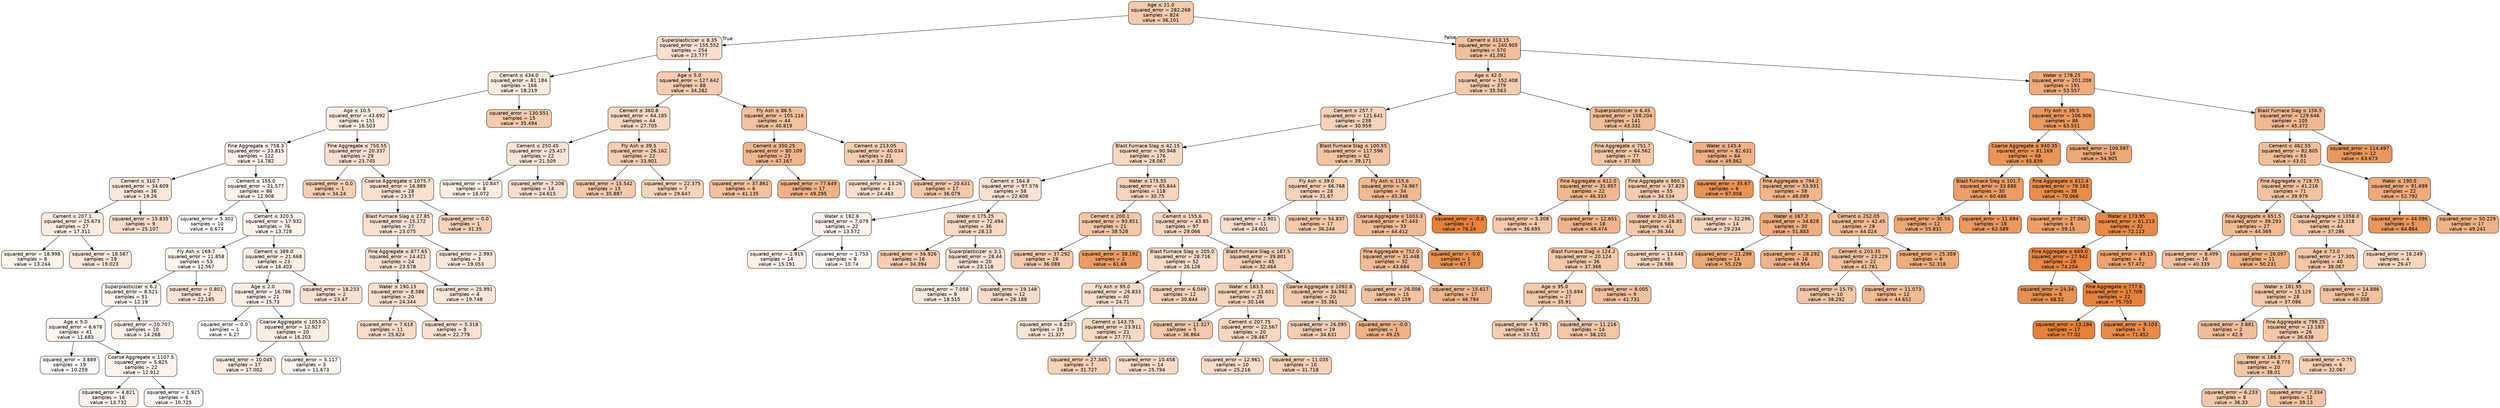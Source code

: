 digraph Tree {
node [shape=box, style="filled, rounded", color="black", fontname="helvetica"] ;
edge [fontname="helvetica"] ;
0 [label=<Age &le; 21.0<br/>squared_error = 282.268<br/>samples = 824<br/>value = 36.101>, fillcolor="#f4caac"] ;
1 [label=<Superplasticizer &le; 8.35<br/>squared_error = 155.552<br/>samples = 254<br/>value = 23.777>, fillcolor="#f9e0ce"] ;
0 -> 1 [labeldistance=2.5, labelangle=45, headlabel="True"] ;
2 [label=<Cement &le; 434.0<br/>squared_error = 81.184<br/>samples = 166<br/>value = 18.219>, fillcolor="#fbeade"] ;
1 -> 2 ;
3 [label=<Age &le; 10.5<br/>squared_error = 43.692<br/>samples = 151<br/>value = 16.503>, fillcolor="#fbede2"] ;
2 -> 3 ;
4 [label=<Fine Aggregate &le; 758.3<br/>squared_error = 33.815<br/>samples = 122<br/>value = 14.782>, fillcolor="#fcf0e7"] ;
3 -> 4 ;
5 [label=<Cement &le; 310.7<br/>squared_error = 34.609<br/>samples = 36<br/>value = 19.26>, fillcolor="#fae8db"] ;
4 -> 5 ;
6 [label=<Cement &le; 207.1<br/>squared_error = 25.673<br/>samples = 27<br/>value = 17.311>, fillcolor="#fbebe0"] ;
5 -> 6 ;
7 [label=<squared_error = 18.998<br/>samples = 8<br/>value = 13.244>, fillcolor="#fcf3eb"] ;
6 -> 7 ;
8 [label=<squared_error = 18.587<br/>samples = 19<br/>value = 19.023>, fillcolor="#fae8db"] ;
6 -> 8 ;
9 [label=<squared_error = 15.835<br/>samples = 9<br/>value = 25.107>, fillcolor="#f8ddca"] ;
5 -> 9 ;
10 [label=<Cement &le; 155.0<br/>squared_error = 21.577<br/>samples = 86<br/>value = 12.908>, fillcolor="#fdf3ec"] ;
4 -> 10 ;
11 [label=<squared_error = 5.302<br/>samples = 10<br/>value = 6.674>, fillcolor="#fffefe"] ;
10 -> 11 ;
12 [label=<Cement &le; 320.5<br/>squared_error = 17.932<br/>samples = 76<br/>value = 13.728>, fillcolor="#fcf2ea"] ;
10 -> 12 ;
13 [label=<Fly Ash &le; 169.7<br/>squared_error = 11.858<br/>samples = 53<br/>value = 12.567>, fillcolor="#fdf4ed"] ;
12 -> 13 ;
14 [label=<Superplasticizer &le; 6.2<br/>squared_error = 8.521<br/>samples = 51<br/>value = 12.19>, fillcolor="#fdf4ee"] ;
13 -> 14 ;
15 [label=<Age &le; 5.0<br/>squared_error = 6.678<br/>samples = 41<br/>value = 11.683>, fillcolor="#fdf5f0"] ;
14 -> 15 ;
16 [label=<squared_error = 3.889<br/>samples = 19<br/>value = 10.259>, fillcolor="#fef8f4"] ;
15 -> 16 ;
17 [label=<Coarse Aggregate &le; 1107.5<br/>squared_error = 5.825<br/>samples = 22<br/>value = 12.912>, fillcolor="#fdf3ec"] ;
15 -> 17 ;
18 [label=<squared_error = 4.821<br/>samples = 16<br/>value = 13.732>, fillcolor="#fcf2ea"] ;
17 -> 18 ;
19 [label=<squared_error = 1.925<br/>samples = 6<br/>value = 10.725>, fillcolor="#fdf7f3"] ;
17 -> 19 ;
20 [label=<squared_error = 10.707<br/>samples = 10<br/>value = 14.268>, fillcolor="#fcf1e9"] ;
14 -> 20 ;
21 [label=<squared_error = 0.801<br/>samples = 2<br/>value = 22.185>, fillcolor="#f9e3d2"] ;
13 -> 21 ;
22 [label=<Cement &le; 389.0<br/>squared_error = 21.668<br/>samples = 23<br/>value = 16.403>, fillcolor="#fbede3"] ;
12 -> 22 ;
23 [label=<Age &le; 2.0<br/>squared_error = 16.786<br/>samples = 21<br/>value = 15.73>, fillcolor="#fceee5"] ;
22 -> 23 ;
24 [label=<squared_error = 0.0<br/>samples = 1<br/>value = 6.27>, fillcolor="#ffffff"] ;
23 -> 24 ;
25 [label=<Coarse Aggregate &le; 1053.0<br/>squared_error = 12.927<br/>samples = 20<br/>value = 16.203>, fillcolor="#fbede3"] ;
23 -> 25 ;
26 [label=<squared_error = 10.045<br/>samples = 17<br/>value = 17.002>, fillcolor="#fbece1"] ;
25 -> 26 ;
27 [label=<squared_error = 5.117<br/>samples = 3<br/>value = 11.673>, fillcolor="#fdf5f0"] ;
25 -> 27 ;
28 [label=<squared_error = 18.233<br/>samples = 2<br/>value = 23.47>, fillcolor="#f9e0cf"] ;
22 -> 28 ;
29 [label=<Fine Aggregate &le; 750.55<br/>squared_error = 20.337<br/>samples = 29<br/>value = 23.745>, fillcolor="#f9e0ce"] ;
3 -> 29 ;
30 [label=<squared_error = 0.0<br/>samples = 1<br/>value = 34.24>, fillcolor="#f5cdb1"] ;
29 -> 30 ;
31 [label=<Coarse Aggregate &le; 1075.7<br/>squared_error = 16.989<br/>samples = 28<br/>value = 23.37>, fillcolor="#f9e1cf"] ;
29 -> 31 ;
32 [label=<Blast Furnace Slag &le; 27.85<br/>squared_error = 15.172<br/>samples = 27<br/>value = 23.075>, fillcolor="#f9e1d0"] ;
31 -> 32 ;
33 [label=<Fine Aggregate &le; 877.65<br/>squared_error = 14.421<br/>samples = 24<br/>value = 23.578>, fillcolor="#f9e0cf"] ;
32 -> 33 ;
34 [label=<Water &le; 190.15<br/>squared_error = 8.586<br/>samples = 20<br/>value = 24.344>, fillcolor="#f8dfcc"] ;
33 -> 34 ;
35 [label=<squared_error = 7.618<br/>samples = 11<br/>value = 25.624>, fillcolor="#f8ddc9"] ;
34 -> 35 ;
36 [label=<squared_error = 5.318<br/>samples = 9<br/>value = 22.779>, fillcolor="#f9e2d1"] ;
34 -> 36 ;
37 [label=<squared_error = 25.991<br/>samples = 4<br/>value = 19.748>, fillcolor="#fae7d9"] ;
33 -> 37 ;
38 [label=<squared_error = 2.993<br/>samples = 3<br/>value = 19.053>, fillcolor="#fae8db"] ;
32 -> 38 ;
39 [label=<squared_error = 0.0<br/>samples = 1<br/>value = 31.35>, fillcolor="#f6d2b9"] ;
31 -> 39 ;
40 [label=<squared_error = 130.551<br/>samples = 15<br/>value = 35.494>, fillcolor="#f4cbad"] ;
2 -> 40 ;
41 [label=<Age &le; 5.0<br/>squared_error = 127.642<br/>samples = 88<br/>value = 34.262>, fillcolor="#f5cdb1"] ;
1 -> 41 ;
42 [label=<Cement &le; 360.8<br/>squared_error = 64.185<br/>samples = 44<br/>value = 27.705>, fillcolor="#f7d9c3"] ;
41 -> 42 ;
43 [label=<Cement &le; 250.45<br/>squared_error = 25.417<br/>samples = 22<br/>value = 21.509>, fillcolor="#f9e4d4"] ;
42 -> 43 ;
44 [label=<squared_error = 10.847<br/>samples = 8<br/>value = 16.072>, fillcolor="#fbeee4"] ;
43 -> 44 ;
45 [label=<squared_error = 7.206<br/>samples = 14<br/>value = 24.615>, fillcolor="#f8decc"] ;
43 -> 45 ;
46 [label=<Fly Ash &le; 39.5<br/>squared_error = 26.162<br/>samples = 22<br/>value = 33.901>, fillcolor="#f5ceb2"] ;
42 -> 46 ;
47 [label=<squared_error = 15.542<br/>samples = 15<br/>value = 35.887>, fillcolor="#f4caac"] ;
46 -> 47 ;
48 [label=<squared_error = 22.375<br/>samples = 7<br/>value = 29.647>, fillcolor="#f6d5be"] ;
46 -> 48 ;
49 [label=<Fly Ash &le; 86.5<br/>squared_error = 105.116<br/>samples = 44<br/>value = 40.819>, fillcolor="#f2c19e"] ;
41 -> 49 ;
50 [label=<Cement &le; 350.25<br/>squared_error = 80.109<br/>samples = 23<br/>value = 47.167>, fillcolor="#f0b68d"] ;
49 -> 50 ;
51 [label=<squared_error = 37.861<br/>samples = 6<br/>value = 41.135>, fillcolor="#f2c19d"] ;
50 -> 51 ;
52 [label=<squared_error = 77.649<br/>samples = 17<br/>value = 49.295>, fillcolor="#efb287"] ;
50 -> 52 ;
53 [label=<Cement &le; 213.05<br/>squared_error = 40.034<br/>samples = 21<br/>value = 33.866>, fillcolor="#f5ceb2"] ;
49 -> 53 ;
54 [label=<squared_error = 13.26<br/>samples = 4<br/>value = 24.463>, fillcolor="#f8dfcc"] ;
53 -> 54 ;
55 [label=<squared_error = 20.631<br/>samples = 17<br/>value = 36.079>, fillcolor="#f4caac"] ;
53 -> 55 ;
56 [label=<Cement &le; 313.15<br/>squared_error = 240.905<br/>samples = 570<br/>value = 41.592>, fillcolor="#f2c09c"] ;
0 -> 56 [labeldistance=2.5, labelangle=-45, headlabel="False"] ;
57 [label=<Age &le; 42.0<br/>squared_error = 152.408<br/>samples = 379<br/>value = 35.563>, fillcolor="#f4cbad"] ;
56 -> 57 ;
58 [label=<Cement &le; 257.7<br/>squared_error = 121.641<br/>samples = 238<br/>value = 30.959>, fillcolor="#f6d3ba"] ;
57 -> 58 ;
59 [label=<Blast Furnace Slag &le; 42.15<br/>squared_error = 90.948<br/>samples = 176<br/>value = 28.067>, fillcolor="#f7d8c2"] ;
58 -> 59 ;
60 [label=<Cement &le; 164.8<br/>squared_error = 97.576<br/>samples = 58<br/>value = 22.608>, fillcolor="#f9e2d1"] ;
59 -> 60 ;
61 [label=<Water &le; 182.8<br/>squared_error = 7.079<br/>samples = 22<br/>value = 13.572>, fillcolor="#fcf2eb"] ;
60 -> 61 ;
62 [label=<squared_error = 2.919<br/>samples = 14<br/>value = 15.191>, fillcolor="#fcefe6"] ;
61 -> 62 ;
63 [label=<squared_error = 1.753<br/>samples = 8<br/>value = 10.74>, fillcolor="#fdf7f2"] ;
61 -> 63 ;
64 [label=<Water &le; 175.25<br/>squared_error = 72.494<br/>samples = 36<br/>value = 28.13>, fillcolor="#f7d8c2"] ;
60 -> 64 ;
65 [label=<squared_error = 56.926<br/>samples = 16<br/>value = 34.394>, fillcolor="#f5cdb0"] ;
64 -> 65 ;
66 [label=<Superplasticizer &le; 3.1<br/>squared_error = 28.44<br/>samples = 20<br/>value = 23.118>, fillcolor="#f9e1d0"] ;
64 -> 66 ;
67 [label=<squared_error = 7.058<br/>samples = 8<br/>value = 18.515>, fillcolor="#fbe9dd"] ;
66 -> 67 ;
68 [label=<squared_error = 19.148<br/>samples = 12<br/>value = 26.188>, fillcolor="#f8dcc7"] ;
66 -> 68 ;
69 [label=<Water &le; 175.55<br/>squared_error = 65.844<br/>samples = 118<br/>value = 30.75>, fillcolor="#f6d3ba"] ;
59 -> 69 ;
70 [label=<Cement &le; 200.1<br/>squared_error = 93.851<br/>samples = 21<br/>value = 38.528>, fillcolor="#f3c6a5"] ;
69 -> 70 ;
71 [label=<squared_error = 37.292<br/>samples = 19<br/>value = 36.089>, fillcolor="#f4caac"] ;
70 -> 71 ;
72 [label=<squared_error = 38.192<br/>samples = 2<br/>value = 61.69>, fillcolor="#eb9c64"] ;
70 -> 72 ;
73 [label=<Cement &le; 155.6<br/>squared_error = 43.85<br/>samples = 97<br/>value = 29.066>, fillcolor="#f7d6bf"] ;
69 -> 73 ;
74 [label=<Blast Furnace Slag &le; 205.0<br/>squared_error = 28.716<br/>samples = 52<br/>value = 26.126>, fillcolor="#f8dcc7"] ;
73 -> 74 ;
75 [label=<Fly Ash &le; 95.0<br/>squared_error = 26.833<br/>samples = 40<br/>value = 24.71>, fillcolor="#f8decb"] ;
74 -> 75 ;
76 [label=<squared_error = 8.257<br/>samples = 19<br/>value = 21.327>, fillcolor="#f9e4d5"] ;
75 -> 76 ;
77 [label=<Cement &le; 143.75<br/>squared_error = 23.911<br/>samples = 21<br/>value = 27.771>, fillcolor="#f7d9c3"] ;
75 -> 77 ;
78 [label=<squared_error = 27.345<br/>samples = 7<br/>value = 31.727>, fillcolor="#f6d2b8"] ;
77 -> 78 ;
79 [label=<squared_error = 10.458<br/>samples = 14<br/>value = 25.794>, fillcolor="#f8dcc8"] ;
77 -> 79 ;
80 [label=<squared_error = 6.049<br/>samples = 12<br/>value = 30.844>, fillcolor="#f6d3ba"] ;
74 -> 80 ;
81 [label=<Blast Furnace Slag &le; 187.5<br/>squared_error = 39.801<br/>samples = 45<br/>value = 32.464>, fillcolor="#f5d0b6"] ;
73 -> 81 ;
82 [label=<Water &le; 183.5<br/>squared_error = 31.601<br/>samples = 25<br/>value = 30.146>, fillcolor="#f6d4bc"] ;
81 -> 82 ;
83 [label=<squared_error = 11.327<br/>samples = 5<br/>value = 36.864>, fillcolor="#f4c9a9"] ;
82 -> 83 ;
84 [label=<Cement &le; 207.75<br/>squared_error = 22.567<br/>samples = 20<br/>value = 28.467>, fillcolor="#f7d7c1"] ;
82 -> 84 ;
85 [label=<squared_error = 12.961<br/>samples = 10<br/>value = 25.216>, fillcolor="#f8ddca"] ;
84 -> 85 ;
86 [label=<squared_error = 11.035<br/>samples = 10<br/>value = 31.718>, fillcolor="#f6d2b8"] ;
84 -> 86 ;
87 [label=<Coarse Aggregate &le; 1092.8<br/>squared_error = 34.942<br/>samples = 20<br/>value = 35.361>, fillcolor="#f4cbae"] ;
81 -> 87 ;
88 [label=<squared_error = 26.095<br/>samples = 19<br/>value = 34.631>, fillcolor="#f5ccb0"] ;
87 -> 88 ;
89 [label=<squared_error = -0.0<br/>samples = 1<br/>value = 49.25>, fillcolor="#efb287"] ;
87 -> 89 ;
90 [label=<Blast Furnace Slag &le; 100.55<br/>squared_error = 117.596<br/>samples = 62<br/>value = 39.171>, fillcolor="#f3c4a3"] ;
58 -> 90 ;
91 [label=<Fly Ash &le; 39.0<br/>squared_error = 66.768<br/>samples = 28<br/>value = 31.67>, fillcolor="#f6d2b8"] ;
90 -> 91 ;
92 [label=<squared_error = 2.901<br/>samples = 11<br/>value = 24.601>, fillcolor="#f8decc"] ;
91 -> 92 ;
93 [label=<squared_error = 54.837<br/>samples = 17<br/>value = 36.244>, fillcolor="#f4caab"] ;
91 -> 93 ;
94 [label=<Fly Ash &le; 115.6<br/>squared_error = 74.967<br/>samples = 34<br/>value = 45.348>, fillcolor="#f1b992"] ;
90 -> 94 ;
95 [label=<Coarse Aggregate &le; 1003.3<br/>squared_error = 47.443<br/>samples = 33<br/>value = 44.412>, fillcolor="#f1bb94"] ;
94 -> 95 ;
96 [label=<Fine Aggregate &le; 752.0<br/>squared_error = 31.448<br/>samples = 32<br/>value = 43.684>, fillcolor="#f1bc96"] ;
95 -> 96 ;
97 [label=<squared_error = 26.008<br/>samples = 15<br/>value = 40.159>, fillcolor="#f3c3a0"] ;
96 -> 97 ;
98 [label=<squared_error = 15.617<br/>samples = 17<br/>value = 46.794>, fillcolor="#f0b78e"] ;
96 -> 98 ;
99 [label=<squared_error = -0.0<br/>samples = 1<br/>value = 67.7>, fillcolor="#e89253"] ;
95 -> 99 ;
100 [label=<squared_error = -0.0<br/>samples = 1<br/>value = 76.24>, fillcolor="#e5823b"] ;
94 -> 100 ;
101 [label=<Superplasticizer &le; 6.45<br/>squared_error = 108.204<br/>samples = 141<br/>value = 43.332>, fillcolor="#f1bd97"] ;
57 -> 101 ;
102 [label=<Fine Aggregate &le; 751.7<br/>squared_error = 64.562<br/>samples = 77<br/>value = 37.905>, fillcolor="#f3c7a6"] ;
101 -> 102 ;
103 [label=<Fine Aggregate &le; 612.0<br/>squared_error = 31.957<br/>samples = 22<br/>value = 46.333>, fillcolor="#f0b88f"] ;
102 -> 103 ;
104 [label=<squared_error = 5.308<br/>samples = 4<br/>value = 36.695>, fillcolor="#f4c9aa"] ;
103 -> 104 ;
105 [label=<squared_error = 12.651<br/>samples = 18<br/>value = 48.474>, fillcolor="#efb489"] ;
103 -> 105 ;
106 [label=<Fine Aggregate &le; 860.1<br/>squared_error = 37.829<br/>samples = 55<br/>value = 34.534>, fillcolor="#f5cdb0"] ;
102 -> 106 ;
107 [label=<Water &le; 200.45<br/>squared_error = 26.85<br/>samples = 41<br/>value = 36.344>, fillcolor="#f4c9ab"] ;
106 -> 107 ;
108 [label=<Blast Furnace Slag &le; 124.2<br/>squared_error = 20.124<br/>samples = 36<br/>value = 37.366>, fillcolor="#f4c8a8"] ;
107 -> 108 ;
109 [label=<Age &le; 95.0<br/>squared_error = 15.694<br/>samples = 27<br/>value = 35.91>, fillcolor="#f4caac"] ;
108 -> 109 ;
110 [label=<squared_error = 9.785<br/>samples = 13<br/>value = 33.552>, fillcolor="#f5ceb3"] ;
109 -> 110 ;
111 [label=<squared_error = 11.216<br/>samples = 14<br/>value = 38.101>, fillcolor="#f3c6a6"] ;
109 -> 111 ;
112 [label=<squared_error = 8.005<br/>samples = 9<br/>value = 41.731>, fillcolor="#f2c09c"] ;
108 -> 112 ;
113 [label=<squared_error = 13.648<br/>samples = 5<br/>value = 28.988>, fillcolor="#f7d7bf"] ;
107 -> 113 ;
114 [label=<squared_error = 32.296<br/>samples = 14<br/>value = 29.234>, fillcolor="#f7d6bf"] ;
106 -> 114 ;
115 [label=<Water &le; 145.4<br/>squared_error = 82.631<br/>samples = 64<br/>value = 49.862>, fillcolor="#efb185"] ;
101 -> 115 ;
116 [label=<squared_error = 35.67<br/>samples = 6<br/>value = 67.008>, fillcolor="#e99355"] ;
115 -> 116 ;
117 [label=<Fine Aggregate &le; 794.2<br/>squared_error = 53.931<br/>samples = 58<br/>value = 48.089>, fillcolor="#f0b58a"] ;
115 -> 117 ;
118 [label=<Water &le; 167.2<br/>squared_error = 34.828<br/>samples = 30<br/>value = 51.883>, fillcolor="#eeae7f"] ;
117 -> 118 ;
119 [label=<squared_error = 21.299<br/>samples = 14<br/>value = 55.229>, fillcolor="#eda876"] ;
118 -> 119 ;
120 [label=<squared_error = 28.292<br/>samples = 16<br/>value = 48.954>, fillcolor="#efb388"] ;
118 -> 120 ;
121 [label=<Cement &le; 252.05<br/>squared_error = 42.45<br/>samples = 28<br/>value = 44.024>, fillcolor="#f1bc95"] ;
117 -> 121 ;
122 [label=<Cement &le; 203.35<br/>squared_error = 23.229<br/>samples = 22<br/>value = 41.761>, fillcolor="#f2c09c"] ;
121 -> 122 ;
123 [label=<squared_error = 15.75<br/>samples = 10<br/>value = 38.292>, fillcolor="#f3c6a5"] ;
122 -> 123 ;
124 [label=<squared_error = 11.073<br/>samples = 12<br/>value = 44.652>, fillcolor="#f1bb94"] ;
122 -> 124 ;
125 [label=<squared_error = 25.359<br/>samples = 6<br/>value = 52.318>, fillcolor="#eead7e"] ;
121 -> 125 ;
126 [label=<Water &le; 178.25<br/>squared_error = 201.208<br/>samples = 191<br/>value = 53.557>, fillcolor="#eeab7b"] ;
56 -> 126 ;
127 [label=<Fly Ash &le; 39.5<br/>squared_error = 106.906<br/>samples = 86<br/>value = 63.551>, fillcolor="#ea995f"] ;
126 -> 127 ;
128 [label=<Coarse Aggregate &le; 940.35<br/>squared_error = 81.169<br/>samples = 68<br/>value = 65.839>, fillcolor="#e99558"] ;
127 -> 128 ;
129 [label=<Blast Furnace Slag &le; 101.7<br/>squared_error = 33.686<br/>samples = 30<br/>value = 60.486>, fillcolor="#eb9e67"] ;
128 -> 129 ;
130 [label=<squared_error = 30.56<br/>samples = 12<br/>value = 55.831>, fillcolor="#eda774"] ;
129 -> 130 ;
131 [label=<squared_error = 11.694<br/>samples = 18<br/>value = 63.589>, fillcolor="#ea995f"] ;
129 -> 131 ;
132 [label=<Fine Aggregate &le; 612.4<br/>squared_error = 78.163<br/>samples = 38<br/>value = 70.066>, fillcolor="#e88d4c"] ;
128 -> 132 ;
133 [label=<squared_error = 27.062<br/>samples = 6<br/>value = 59.15>, fillcolor="#eca16b"] ;
132 -> 133 ;
134 [label=<Water &le; 173.95<br/>squared_error = 61.213<br/>samples = 32<br/>value = 72.113>, fillcolor="#e78a47"] ;
132 -> 134 ;
135 [label=<Fine Aggregate &le; 669.0<br/>squared_error = 27.942<br/>samples = 28<br/>value = 74.204>, fillcolor="#e68641"] ;
134 -> 135 ;
136 [label=<squared_error = 24.34<br/>samples = 6<br/>value = 68.52>, fillcolor="#e89051"] ;
135 -> 136 ;
137 [label=<Fine Aggregate &le; 777.9<br/>squared_error = 17.709<br/>samples = 22<br/>value = 75.755>, fillcolor="#e5833d"] ;
135 -> 137 ;
138 [label=<squared_error = 13.194<br/>samples = 17<br/>value = 77.02>, fillcolor="#e58139"] ;
137 -> 138 ;
139 [label=<squared_error = 9.103<br/>samples = 5<br/>value = 71.452>, fillcolor="#e78b49"] ;
137 -> 139 ;
140 [label=<squared_error = 49.15<br/>samples = 4<br/>value = 57.472>, fillcolor="#eca470"] ;
134 -> 140 ;
141 [label=<squared_error = 109.597<br/>samples = 18<br/>value = 54.905>, fillcolor="#eda877"] ;
127 -> 141 ;
142 [label=<Blast Furnace Slag &le; 156.5<br/>squared_error = 129.646<br/>samples = 105<br/>value = 45.372>, fillcolor="#f1b992"] ;
126 -> 142 ;
143 [label=<Cement &le; 462.55<br/>squared_error = 82.805<br/>samples = 93<br/>value = 43.01>, fillcolor="#f1be98"] ;
142 -> 143 ;
144 [label=<Fine Aggregate &le; 719.75<br/>squared_error = 41.216<br/>samples = 71<br/>value = 39.979>, fillcolor="#f3c3a1"] ;
143 -> 144 ;
145 [label=<Fine Aggregate &le; 651.5<br/>squared_error = 39.293<br/>samples = 27<br/>value = 44.369>, fillcolor="#f1bb94"] ;
144 -> 145 ;
146 [label=<squared_error = 8.499<br/>samples = 16<br/>value = 40.339>, fillcolor="#f2c2a0"] ;
145 -> 146 ;
147 [label=<squared_error = 26.097<br/>samples = 11<br/>value = 50.231>, fillcolor="#efb184"] ;
145 -> 147 ;
148 [label=<Coarse Aggregate &le; 1058.0<br/>squared_error = 23.318<br/>samples = 44<br/>value = 37.286>, fillcolor="#f4c8a8"] ;
144 -> 148 ;
149 [label=<Age &le; 73.0<br/>squared_error = 17.305<br/>samples = 40<br/>value = 38.067>, fillcolor="#f3c6a6"] ;
148 -> 149 ;
150 [label=<Water &le; 181.95<br/>squared_error = 15.129<br/>samples = 28<br/>value = 37.086>, fillcolor="#f4c8a9"] ;
149 -> 150 ;
151 [label=<squared_error = 3.881<br/>samples = 2<br/>value = 42.9>, fillcolor="#f2be98"] ;
150 -> 151 ;
152 [label=<Fine Aggregate &le; 799.25<br/>squared_error = 13.193<br/>samples = 26<br/>value = 36.638>, fillcolor="#f4c9aa"] ;
150 -> 152 ;
153 [label=<Water &le; 186.5<br/>squared_error = 8.775<br/>samples = 20<br/>value = 38.01>, fillcolor="#f3c6a6"] ;
152 -> 153 ;
154 [label=<squared_error = 6.233<br/>samples = 8<br/>value = 36.33>, fillcolor="#f4c9ab"] ;
153 -> 154 ;
155 [label=<squared_error = 7.334<br/>samples = 12<br/>value = 39.13>, fillcolor="#f3c4a3"] ;
153 -> 155 ;
156 [label=<squared_error = 0.75<br/>samples = 6<br/>value = 32.067>, fillcolor="#f6d1b7"] ;
152 -> 156 ;
157 [label=<squared_error = 14.886<br/>samples = 12<br/>value = 40.358>, fillcolor="#f2c2a0"] ;
149 -> 157 ;
158 [label=<squared_error = 16.249<br/>samples = 4<br/>value = 29.47>, fillcolor="#f6d6be"] ;
148 -> 158 ;
159 [label=<Water &le; 190.5<br/>squared_error = 91.699<br/>samples = 22<br/>value = 52.792>, fillcolor="#eeac7d"] ;
143 -> 159 ;
160 [label=<squared_error = 44.096<br/>samples = 5<br/>value = 64.864>, fillcolor="#e9975b"] ;
159 -> 160 ;
161 [label=<squared_error = 50.229<br/>samples = 17<br/>value = 49.241>, fillcolor="#efb287"] ;
159 -> 161 ;
162 [label=<squared_error = 114.497<br/>samples = 12<br/>value = 63.673>, fillcolor="#ea995e"] ;
142 -> 162 ;
}

